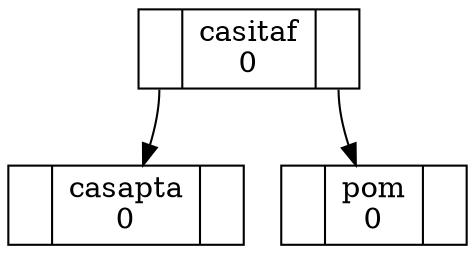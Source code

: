 digraph sls{
node [shape=record];
casitaf[label="<C0>|casitaf\n0|<C1> " ]; 
pom[label="<C0>|pom\n0|<C1> " ]; 
casapta[label="<C0>|casapta\n0|<C1> " ]; 

casitaf:C1->pom; 
casitaf:C0->casapta; 

}

